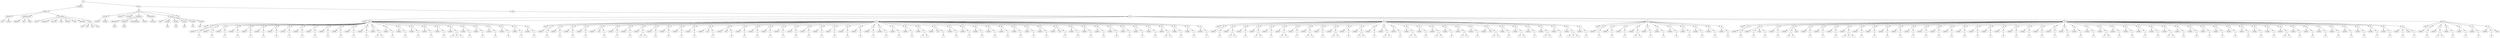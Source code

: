 digraph Tree {
	"t0" [label = "TEI"];
	"t1" [label = "teiHeader"];
	"t2" [label = "fileDesc"];
	"t3" [label = "titleStmt"];
	"t4" [label = "title"];
	"t5" [label = "author"];
	"t6" [label = "publicationStmt"];
	"t7" [label = "publisher"];
	"t8" [label = "idno"];
	"t9" [label = "rights"];
	"t10" [label = "SourceDesc"];
	"t11" [label = "genre"];
	"t12" [label = "inspiration"];
	"t13" [label = "structure"];
	"t14" [label = "type"];
	"t15" [label = "periode"];
	"t16" [label = "taille"];
	"t17" [label = "permalien"];
	"t18" [label = "liens"];
	"t19" [label = "lien"];
	"t20" [label = "lien"];
	"t21" [label = "lien"];
	"t22" [label = "lien"];
	"t23" [label = "text"];
	"t24" [label = "front"];
	"t25" [label = "docTitle"];
	"t26" [label = "titlePart"];
	"t27" [label = "titlePart"];
	"t28" [label = "docDate"];
	"t29" [label = "docAuthor"];
	"t30" [label = "docImprint"];
	"t31" [label = "approbation"];
	"t32" [label = "head"];
	"t33" [label = "privilege"];
	"t34" [label = "head"];
	"t35" [label = "acheveImprime"];
	"t36" [label = "printer"];
	"t37" [label = "performance"];
	"t38" [label = "premiere"];
	"t39" [label = "castList"];
	"t40" [label = "head"];
	"t41" [label = "castItem"];
	"t42" [label = "role"];
	"t43" [label = "castItem"];
	"t44" [label = "role"];
	"t45" [label = "castItem"];
	"t46" [label = "role"];
	"t47" [label = "castItem"];
	"t48" [label = "role"];
	"t49" [label = "castItem"];
	"t50" [label = "role"];
	"t51" [label = "set"];
	"t52" [label = "body"];
	"t53" [label = "div1"];
	"t54" [label = "head"];
	"t55" [label = "div2"];
	"t56" [label = "head"];
	"t57" [label = "sp"];
	"t58" [label = "speaker"];
	"t59" [label = "p"];
	"t60" [label = "s"];
	"t61" [label = "sp"];
	"t62" [label = "speaker"];
	"t63" [label = "p"];
	"t64" [label = "s"];
	"t65" [label = "sp"];
	"t66" [label = "speaker"];
	"t67" [label = "p"];
	"t68" [label = "s"];
	"t69" [label = "sp"];
	"t70" [label = "speaker"];
	"t71" [label = "p"];
	"t72" [label = "s"];
	"t73" [label = "sp"];
	"t74" [label = "speaker"];
	"t75" [label = "p"];
	"t76" [label = "s"];
	"t77" [label = "sp"];
	"t78" [label = "speaker"];
	"t79" [label = "p"];
	"t80" [label = "s"];
	"t81" [label = "sp"];
	"t82" [label = "speaker"];
	"t83" [label = "p"];
	"t84" [label = "s"];
	"t85" [label = "sp"];
	"t86" [label = "speaker"];
	"t87" [label = "p"];
	"t88" [label = "s"];
	"t89" [label = "sp"];
	"t90" [label = "speaker"];
	"t91" [label = "p"];
	"t92" [label = "s"];
	"t93" [label = "sp"];
	"t94" [label = "speaker"];
	"t95" [label = "p"];
	"t96" [label = "s"];
	"t97" [label = "sp"];
	"t98" [label = "speaker"];
	"t99" [label = "p"];
	"t100" [label = "s"];
	"t101" [label = "sp"];
	"t102" [label = "speaker"];
	"t103" [label = "p"];
	"t104" [label = "s"];
	"t105" [label = "sp"];
	"t106" [label = "speaker"];
	"t107" [label = "p"];
	"t108" [label = "s"];
	"t109" [label = "sp"];
	"t110" [label = "speaker"];
	"t111" [label = "p"];
	"t112" [label = "s"];
	"t113" [label = "sp"];
	"t114" [label = "speaker"];
	"t115" [label = "p"];
	"t116" [label = "s"];
	"t117" [label = "s"];
	"t118" [label = "sp"];
	"t119" [label = "speaker"];
	"t120" [label = "p"];
	"t121" [label = "s"];
	"t122" [label = "sp"];
	"t123" [label = "speaker"];
	"t124" [label = "p"];
	"t125" [label = "s"];
	"t126" [label = "sp"];
	"t127" [label = "speaker"];
	"t128" [label = "p"];
	"t129" [label = "s"];
	"t130" [label = "sp"];
	"t131" [label = "speaker"];
	"t132" [label = "p"];
	"t133" [label = "s"];
	"t134" [label = "sp"];
	"t135" [label = "speaker"];
	"t136" [label = "p"];
	"t137" [label = "s"];
	"t138" [label = "sp"];
	"t139" [label = "speaker"];
	"t140" [label = "p"];
	"t141" [label = "s"];
	"t142" [label = "s"];
	"t143" [label = "s"];
	"t144" [label = "sp"];
	"t145" [label = "speaker"];
	"t146" [label = "p"];
	"t147" [label = "s"];
	"t148" [label = "sp"];
	"t149" [label = "speaker"];
	"t150" [label = "p"];
	"t151" [label = "s"];
	"t152" [label = "sp"];
	"t153" [label = "speaker"];
	"t154" [label = "p"];
	"t155" [label = "s"];
	"t156" [label = "sp"];
	"t157" [label = "speaker"];
	"t158" [label = "p"];
	"t159" [label = "s"];
	"t160" [label = "sp"];
	"t161" [label = "speaker"];
	"t162" [label = "p"];
	"t163" [label = "s"];
	"t164" [label = "sp"];
	"t165" [label = "speaker"];
	"t166" [label = "p"];
	"t167" [label = "s"];
	"t168" [label = "div2"];
	"t169" [label = "head"];
	"t170" [label = "sp"];
	"t171" [label = "speaker"];
	"t172" [label = "p"];
	"t173" [label = "s"];
	"t174" [label = "sp"];
	"t175" [label = "speaker"];
	"t176" [label = "p"];
	"t177" [label = "s"];
	"t178" [label = "sp"];
	"t179" [label = "speaker"];
	"t180" [label = "p"];
	"t181" [label = "s"];
	"t182" [label = "sp"];
	"t183" [label = "speaker"];
	"t184" [label = "p"];
	"t185" [label = "s"];
	"t186" [label = "sp"];
	"t187" [label = "speaker"];
	"t188" [label = "note"];
	"t189" [label = "p"];
	"t190" [label = "s"];
	"t191" [label = "sp"];
	"t192" [label = "speaker"];
	"t193" [label = "p"];
	"t194" [label = "s"];
	"t195" [label = "sp"];
	"t196" [label = "speaker"];
	"t197" [label = "p"];
	"t198" [label = "s"];
	"t199" [label = "sp"];
	"t200" [label = "speaker"];
	"t201" [label = "p"];
	"t202" [label = "s"];
	"t203" [label = "s"];
	"t204" [label = "sp"];
	"t205" [label = "speaker"];
	"t206" [label = "p"];
	"t207" [label = "s"];
	"t208" [label = "sp"];
	"t209" [label = "speaker"];
	"t210" [label = "p"];
	"t211" [label = "s"];
	"t212" [label = "sp"];
	"t213" [label = "speaker"];
	"t214" [label = "p"];
	"t215" [label = "s"];
	"t216" [label = "sp"];
	"t217" [label = "speaker"];
	"t218" [label = "p"];
	"t219" [label = "s"];
	"t220" [label = "sp"];
	"t221" [label = "speaker"];
	"t222" [label = "note"];
	"t223" [label = "p"];
	"t224" [label = "s"];
	"t225" [label = "sp"];
	"t226" [label = "speaker"];
	"t227" [label = "note"];
	"t228" [label = "p"];
	"t229" [label = "s"];
	"t230" [label = "sp"];
	"t231" [label = "speaker"];
	"t232" [label = "p"];
	"t233" [label = "s"];
	"t234" [label = "sp"];
	"t235" [label = "speaker"];
	"t236" [label = "p"];
	"t237" [label = "s"];
	"t238" [label = "sp"];
	"t239" [label = "speaker"];
	"t240" [label = "p"];
	"t241" [label = "s"];
	"t242" [label = "sp"];
	"t243" [label = "speaker"];
	"t244" [label = "p"];
	"t245" [label = "s"];
	"t246" [label = "sp"];
	"t247" [label = "speaker"];
	"t248" [label = "p"];
	"t249" [label = "s"];
	"t250" [label = "sp"];
	"t251" [label = "speaker"];
	"t252" [label = "p"];
	"t253" [label = "s"];
	"t254" [label = "sp"];
	"t255" [label = "speaker"];
	"t256" [label = "p"];
	"t257" [label = "s"];
	"t258" [label = "sp"];
	"t259" [label = "speaker"];
	"t260" [label = "p"];
	"t261" [label = "s"];
	"t262" [label = "sp"];
	"t263" [label = "speaker"];
	"t264" [label = "p"];
	"t265" [label = "s"];
	"t266" [label = "sp"];
	"t267" [label = "speaker"];
	"t268" [label = "p"];
	"t269" [label = "s"];
	"t270" [label = "sp"];
	"t271" [label = "speaker"];
	"t272" [label = "p"];
	"t273" [label = "s"];
	"t274" [label = "sp"];
	"t275" [label = "speaker"];
	"t276" [label = "p"];
	"t277" [label = "s"];
	"t278" [label = "sp"];
	"t279" [label = "speaker"];
	"t280" [label = "p"];
	"t281" [label = "s"];
	"t282" [label = "sp"];
	"t283" [label = "speaker"];
	"t284" [label = "p"];
	"t285" [label = "s"];
	"t286" [label = "sp"];
	"t287" [label = "speaker"];
	"t288" [label = "p"];
	"t289" [label = "s"];
	"t290" [label = "s"];
	"t291" [label = "sp"];
	"t292" [label = "speaker"];
	"t293" [label = "note"];
	"t294" [label = "p"];
	"t295" [label = "s"];
	"t296" [label = "sp"];
	"t297" [label = "speaker"];
	"t298" [label = "p"];
	"t299" [label = "s"];
	"t300" [label = "sp"];
	"t301" [label = "speaker"];
	"t302" [label = "p"];
	"t303" [label = "s"];
	"t304" [label = "sp"];
	"t305" [label = "speaker"];
	"t306" [label = "p"];
	"t307" [label = "s"];
	"t308" [label = "sp"];
	"t309" [label = "speaker"];
	"t310" [label = "p"];
	"t311" [label = "s"];
	"t312" [label = "sp"];
	"t313" [label = "speaker"];
	"t314" [label = "p"];
	"t315" [label = "s"];
	"t316" [label = "sp"];
	"t317" [label = "speaker"];
	"t318" [label = "p"];
	"t319" [label = "s"];
	"t320" [label = "sp"];
	"t321" [label = "speaker"];
	"t322" [label = "p"];
	"t323" [label = "s"];
	"t324" [label = "sp"];
	"t325" [label = "speaker"];
	"t326" [label = "p"];
	"t327" [label = "s"];
	"t328" [label = "sp"];
	"t329" [label = "speaker"];
	"t330" [label = "note"];
	"t331" [label = "p"];
	"t332" [label = "s"];
	"t333" [label = "sp"];
	"t334" [label = "speaker"];
	"t335" [label = "p"];
	"t336" [label = "s"];
	"t337" [label = "sp"];
	"t338" [label = "speaker"];
	"t339" [label = "p"];
	"t340" [label = "s"];
	"t341" [label = "sp"];
	"t342" [label = "speaker"];
	"t343" [label = "p"];
	"t344" [label = "s"];
	"t345" [label = "sp"];
	"t346" [label = "speaker"];
	"t347" [label = "p"];
	"t348" [label = "s"];
	"t349" [label = "sp"];
	"t350" [label = "speaker"];
	"t351" [label = "p"];
	"t352" [label = "s"];
	"t353" [label = "sp"];
	"t354" [label = "speaker"];
	"t355" [label = "p"];
	"t356" [label = "s"];
	"t357" [label = "sp"];
	"t358" [label = "speaker"];
	"t359" [label = "p"];
	"t360" [label = "s"];
	"t361" [label = "sp"];
	"t362" [label = "speaker"];
	"t363" [label = "p"];
	"t364" [label = "s"];
	"t365" [label = "s"];
	"t366" [label = "sp"];
	"t367" [label = "speaker"];
	"t368" [label = "p"];
	"t369" [label = "s"];
	"t370" [label = "sp"];
	"t371" [label = "speaker"];
	"t372" [label = "p"];
	"t373" [label = "s"];
	"t374" [label = "sp"];
	"t375" [label = "speaker"];
	"t376" [label = "p"];
	"t377" [label = "s"];
	"t378" [label = "div2"];
	"t379" [label = "head"];
	"t380" [label = "sp"];
	"t381" [label = "speaker"];
	"t382" [label = "p"];
	"t383" [label = "s"];
	"t384" [label = "sp"];
	"t385" [label = "speaker"];
	"t386" [label = "p"];
	"t387" [label = "s"];
	"t388" [label = "s"];
	"t389" [label = "sp"];
	"t390" [label = "speaker"];
	"t391" [label = "p"];
	"t392" [label = "s"];
	"t393" [label = "sp"];
	"t394" [label = "speaker"];
	"t395" [label = "p"];
	"t396" [label = "s"];
	"t397" [label = "s"];
	"t398" [label = "sp"];
	"t399" [label = "speaker"];
	"t400" [label = "p"];
	"t401" [label = "s"];
	"t402" [label = "sp"];
	"t403" [label = "speaker"];
	"t404" [label = "p"];
	"t405" [label = "s"];
	"t406" [label = "s"];
	"t407" [label = "sp"];
	"t408" [label = "speaker"];
	"t409" [label = "p"];
	"t410" [label = "s"];
	"t411" [label = "sp"];
	"t412" [label = "speaker"];
	"t413" [label = "p"];
	"t414" [label = "s"];
	"t415" [label = "s"];
	"t416" [label = "sp"];
	"t417" [label = "speaker"];
	"t418" [label = "p"];
	"t419" [label = "s"];
	"t420" [label = "sp"];
	"t421" [label = "speaker"];
	"t422" [label = "p"];
	"t423" [label = "s"];
	"t424" [label = "s"];
	"t425" [label = "sp"];
	"t426" [label = "speaker"];
	"t427" [label = "p"];
	"t428" [label = "s"];
	"t429" [label = "sp"];
	"t430" [label = "speaker"];
	"t431" [label = "p"];
	"t432" [label = "s"];
	"t433" [label = "s"];
	"t434" [label = "sp"];
	"t435" [label = "speaker"];
	"t436" [label = "p"];
	"t437" [label = "s"];
	"t438" [label = "sp"];
	"t439" [label = "speaker"];
	"t440" [label = "p"];
	"t441" [label = "s"];
	"t442" [label = "s"];
	"t443" [label = "sp"];
	"t444" [label = "speaker"];
	"t445" [label = "p"];
	"t446" [label = "s"];
	"t447" [label = "sp"];
	"t448" [label = "speaker"];
	"t449" [label = "p"];
	"t450" [label = "s"];
	"t451" [label = "s"];
	"t452" [label = "sp"];
	"t453" [label = "speaker"];
	"t454" [label = "p"];
	"t455" [label = "s"];
	"t456" [label = "sp"];
	"t457" [label = "speaker"];
	"t458" [label = "p"];
	"t459" [label = "s"];
	"t460" [label = "s"];
	"t461" [label = "sp"];
	"t462" [label = "speaker"];
	"t463" [label = "p"];
	"t464" [label = "s"];
	"t465" [label = "sp"];
	"t466" [label = "speaker"];
	"t467" [label = "p"];
	"t468" [label = "s"];
	"t469" [label = "s"];
	"t470" [label = "sp"];
	"t471" [label = "speaker"];
	"t472" [label = "p"];
	"t473" [label = "s"];
	"t474" [label = "sp"];
	"t475" [label = "speaker"];
	"t476" [label = "note"];
	"t477" [label = "p"];
	"t478" [label = "s"];
	"t479" [label = "s"];
	"t480" [label = "sp"];
	"t481" [label = "speaker"];
	"t482" [label = "p"];
	"t483" [label = "s"];
	"t484" [label = "sp"];
	"t485" [label = "speaker"];
	"t486" [label = "p"];
	"t487" [label = "s"];
	"t488" [label = "s"];
	"t489" [label = "sp"];
	"t490" [label = "speaker"];
	"t491" [label = "p"];
	"t492" [label = "s"];
	"t493" [label = "sp"];
	"t494" [label = "speaker"];
	"t495" [label = "p"];
	"t496" [label = "s"];
	"t497" [label = "s"];
	"t498" [label = "sp"];
	"t499" [label = "speaker"];
	"t500" [label = "p"];
	"t501" [label = "s"];
	"t502" [label = "sp"];
	"t503" [label = "speaker"];
	"t504" [label = "p"];
	"t505" [label = "s"];
	"t506" [label = "s"];
	"t507" [label = "s"];
	"t508" [label = "sp"];
	"t509" [label = "speaker"];
	"t510" [label = "p"];
	"t511" [label = "s"];
	"t512" [label = "div2"];
	"t513" [label = "head"];
	"t514" [label = "sp"];
	"t515" [label = "speaker"];
	"t516" [label = "p"];
	"t517" [label = "s"];
	"t518" [label = "sp"];
	"t519" [label = "speaker"];
	"t520" [label = "p"];
	"t521" [label = "s"];
	"t522" [label = "sp"];
	"t523" [label = "speaker"];
	"t524" [label = "p"];
	"t525" [label = "s"];
	"t526" [label = "sp"];
	"t527" [label = "speaker"];
	"t528" [label = "p"];
	"t529" [label = "s"];
	"t530" [label = "s"];
	"t531" [label = "sp"];
	"t532" [label = "speaker"];
	"t533" [label = "p"];
	"t534" [label = "s"];
	"t535" [label = "sp"];
	"t536" [label = "speaker"];
	"t537" [label = "p"];
	"t538" [label = "s"];
	"t539" [label = "sp"];
	"t540" [label = "speaker"];
	"t541" [label = "p"];
	"t542" [label = "s"];
	"t543" [label = "sp"];
	"t544" [label = "speaker"];
	"t545" [label = "p"];
	"t546" [label = "s"];
	"t547" [label = "sp"];
	"t548" [label = "speaker"];
	"t549" [label = "p"];
	"t550" [label = "s"];
	"t551" [label = "sp"];
	"t552" [label = "speaker"];
	"t553" [label = "p"];
	"t554" [label = "s"];
	"t555" [label = "sp"];
	"t556" [label = "speaker"];
	"t557" [label = "p"];
	"t558" [label = "s"];
	"t559" [label = "div2"];
	"t560" [label = "head"];
	"t561" [label = "sp"];
	"t562" [label = "speaker"];
	"t563" [label = "p"];
	"t564" [label = "s"];
	"t565" [label = "sp"];
	"t566" [label = "speaker"];
	"t567" [label = "p"];
	"t568" [label = "s"];
	"t569" [label = "stage"];
	"t570" [label = "p"];
	"t571" [label = "s"];
	"t572" [label = "sp"];
	"t573" [label = "speaker"];
	"t574" [label = "p"];
	"t575" [label = "s"];
	"t576" [label = "sp"];
	"t577" [label = "speaker"];
	"t578" [label = "p"];
	"t579" [label = "s"];
	"t580" [label = "s"];
	"t581" [label = "stage"];
	"t582" [label = "sp"];
	"t583" [label = "speaker"];
	"t584" [label = "p"];
	"t585" [label = "s"];
	"t586" [label = "sp"];
	"t587" [label = "speaker"];
	"t588" [label = "p"];
	"t589" [label = "s"];
	"t590" [label = "sp"];
	"t591" [label = "speaker"];
	"t592" [label = "p"];
	"t593" [label = "s"];
	"t594" [label = "sp"];
	"t595" [label = "speaker"];
	"t596" [label = "p"];
	"t597" [label = "s"];
	"t598" [label = "s"];
	"t599" [label = "s"];
	"t600" [label = "sp"];
	"t601" [label = "speaker"];
	"t602" [label = "p"];
	"t603" [label = "s"];
	"t604" [label = "sp"];
	"t605" [label = "speaker"];
	"t606" [label = "p"];
	"t607" [label = "s"];
	"t608" [label = "sp"];
	"t609" [label = "speaker"];
	"t610" [label = "p"];
	"t611" [label = "s"];
	"t612" [label = "sp"];
	"t613" [label = "speaker"];
	"t614" [label = "p"];
	"t615" [label = "s"];
	"t616" [label = "sp"];
	"t617" [label = "speaker"];
	"t618" [label = "p"];
	"t619" [label = "s"];
	"t620" [label = "sp"];
	"t621" [label = "speaker"];
	"t622" [label = "p"];
	"t623" [label = "s"];
	"t624" [label = "sp"];
	"t625" [label = "speaker"];
	"t626" [label = "p"];
	"t627" [label = "s"];
	"t628" [label = "sp"];
	"t629" [label = "speaker"];
	"t630" [label = "p"];
	"t631" [label = "s"];
	"t632" [label = "sp"];
	"t633" [label = "speaker"];
	"t634" [label = "p"];
	"t635" [label = "s"];
	"t636" [label = "sp"];
	"t637" [label = "speaker"];
	"t638" [label = "p"];
	"t639" [label = "s"];
	"t640" [label = "sp"];
	"t641" [label = "speaker"];
	"t642" [label = "p"];
	"t643" [label = "s"];
	"t644" [label = "sp"];
	"t645" [label = "speaker"];
	"t646" [label = "p"];
	"t647" [label = "s"];
	"t648" [label = "sp"];
	"t649" [label = "speaker"];
	"t650" [label = "p"];
	"t651" [label = "s"];
	"t652" [label = "sp"];
	"t653" [label = "speaker"];
	"t654" [label = "p"];
	"t655" [label = "s"];
	"t656" [label = "sp"];
	"t657" [label = "speaker"];
	"t658" [label = "p"];
	"t659" [label = "s"];
	"t660" [label = "sp"];
	"t661" [label = "speaker"];
	"t662" [label = "p"];
	"t663" [label = "s"];
	"t664" [label = "sp"];
	"t665" [label = "speaker"];
	"t666" [label = "p"];
	"t667" [label = "s"];
	"t668" [label = "sp"];
	"t669" [label = "speaker"];
	"t670" [label = "p"];
	"t671" [label = "s"];
	"t672" [label = "sp"];
	"t673" [label = "speaker"];
	"t674" [label = "p"];
	"t675" [label = "s"];
	"t676" [label = "sp"];
	"t677" [label = "speaker"];
	"t678" [label = "p"];
	"t679" [label = "s"];
	"t680" [label = "s"];
	"t681" [label = "sp"];
	"t682" [label = "speaker"];
	"t683" [label = "p"];
	"t684" [label = "s"];
	"t685" [label = "sp"];
	"t686" [label = "speaker"];
	"t687" [label = "p"];
	"t688" [label = "s"];
	"t689" [label = "sp"];
	"t690" [label = "speaker"];
	"t691" [label = "p"];
	"t692" [label = "s"];
	"t693" [label = "sp"];
	"t694" [label = "speaker"];
	"t695" [label = "p"];
	"t696" [label = "s"];
	"t697" [label = "sp"];
	"t698" [label = "speaker"];
	"t699" [label = "p"];
	"t700" [label = "s"];
	"t701" [label = "s"];
	"t702" [label = "sp"];
	"t703" [label = "speaker"];
	"t704" [label = "p"];
	"t705" [label = "s"];
	"t706" [label = "sp"];
	"t707" [label = "speaker"];
	"t708" [label = "p"];
	"t709" [label = "s"];
	"t710" [label = "sp"];
	"t711" [label = "speaker"];
	"t712" [label = "p"];
	"t713" [label = "s"];
	"t714" [label = "sp"];
	"t715" [label = "speaker"];
	"t716" [label = "p"];
	"t717" [label = "s"];
	"t718" [label = "sp"];
	"t719" [label = "speaker"];
	"t720" [label = "p"];
	"t721" [label = "s"];
	"t722" [label = "sp"];
	"t723" [label = "speaker"];
	"t724" [label = "p"];
	"t725" [label = "s"];
	"t726" [label = "sp"];
	"t727" [label = "speaker"];
	"t728" [label = "p"];
	"t729" [label = "s"];
	"t730" [label = "sp"];
	"t731" [label = "speaker"];
	"t732" [label = "p"];
	"t733" [label = "s"];
	"t734" [label = "sp"];
	"t735" [label = "speaker"];
	"t736" [label = "p"];
	"t737" [label = "s"];
	"t738" [label = "s"];
	"t739" [label = "sp"];
	"t740" [label = "speaker"];
	"t741" [label = "p"];
	"t742" [label = "s"];
	"t743" [label = "sp"];
	"t744" [label = "speaker"];
	"t745" [label = "p"];
	"t746" [label = "s"];
	"t747" [label = "sp"];
	"t748" [label = "speaker"];
	"t749" [label = "p"];
	"t750" [label = "s"];
	"t751" [label = "sp"];
	"t752" [label = "speaker"];
	"t753" [label = "p"];
	"t754" [label = "s"];
	"t755" [label = "sp"];
	"t756" [label = "speaker"];
	"t757" [label = "p"];
	"t758" [label = "s"];
	"t759" [label = "sp"];
	"t760" [label = "speaker"];
	"t761" [label = "p"];
	"t762" [label = "s"];
	"t763" [label = "sp"];
	"t764" [label = "speaker"];
	"t765" [label = "p"];
	"t766" [label = "s"];
	"t767" [label = "sp"];
	"t768" [label = "speaker"];
	"t769" [label = "p"];
	"t770" [label = "s"];
	"t771" [label = "sp"];
	"t772" [label = "speaker"];
	"t773" [label = "p"];
	"t774" [label = "s"];
	"t775" [label = "stage"];
	"t776" [label = "p"];
	"t777" [label = "s"];
	"t778" [label = "div2"];
	"t779" [label = "head"];
	"t780" [label = "sp"];
	"t781" [label = "speaker"];
	"t782" [label = "p"];
	"t783" [label = "s"];
	"t784" [label = "sp"];
	"t785" [label = "speaker"];
	"t786" [label = "p"];
	"t787" [label = "s"];
	"t788" [label = "s"];
	"t789" [label = "sp"];
	"t790" [label = "speaker"];
	"t791" [label = "p"];
	"t792" [label = "s"];
	"t793" [label = "sp"];
	"t794" [label = "speaker"];
	"t795" [label = "p"];
	"t796" [label = "s"];
	"t797" [label = "sp"];
	"t798" [label = "speaker"];
	"t799" [label = "p"];
	"t800" [label = "s"];
	"t801" [label = "sp"];
	"t802" [label = "speaker"];
	"t803" [label = "p"];
	"t804" [label = "s"];
	"t805" [label = "stage"];
	"t0" -> "t1";
	"t1" -> "t2";
	"t2" -> "t3";
	"t3" -> "t4";
	"t3" -> "t5";
	"t2" -> "t6";
	"t6" -> "t7";
	"t6" -> "t8";
	"t6" -> "t9";
	"t2" -> "t10";
	"t10" -> "t11";
	"t10" -> "t12";
	"t10" -> "t13";
	"t10" -> "t14";
	"t10" -> "t15";
	"t10" -> "t16";
	"t10" -> "t17";
	"t10" -> "t18";
	"t18" -> "t19";
	"t18" -> "t20";
	"t18" -> "t21";
	"t18" -> "t22";
	"t0" -> "t23";
	"t23" -> "t24";
	"t24" -> "t25";
	"t25" -> "t26";
	"t25" -> "t27";
	"t24" -> "t28";
	"t24" -> "t29";
	"t24" -> "t30";
	"t30" -> "t31";
	"t31" -> "t32";
	"t30" -> "t33";
	"t33" -> "t34";
	"t30" -> "t35";
	"t30" -> "t36";
	"t24" -> "t37";
	"t37" -> "t38";
	"t24" -> "t39";
	"t39" -> "t40";
	"t39" -> "t41";
	"t41" -> "t42";
	"t39" -> "t43";
	"t43" -> "t44";
	"t39" -> "t45";
	"t45" -> "t46";
	"t39" -> "t47";
	"t47" -> "t48";
	"t39" -> "t49";
	"t49" -> "t50";
	"t24" -> "t51";
	"t23" -> "t52";
	"t52" -> "t53";
	"t53" -> "t54";
	"t53" -> "t55";
	"t55" -> "t56";
	"t55" -> "t57";
	"t57" -> "t58";
	"t57" -> "t59";
	"t59" -> "t60";
	"t55" -> "t61";
	"t61" -> "t62";
	"t61" -> "t63";
	"t63" -> "t64";
	"t55" -> "t65";
	"t65" -> "t66";
	"t65" -> "t67";
	"t67" -> "t68";
	"t55" -> "t69";
	"t69" -> "t70";
	"t69" -> "t71";
	"t71" -> "t72";
	"t55" -> "t73";
	"t73" -> "t74";
	"t73" -> "t75";
	"t75" -> "t76";
	"t55" -> "t77";
	"t77" -> "t78";
	"t77" -> "t79";
	"t79" -> "t80";
	"t55" -> "t81";
	"t81" -> "t82";
	"t81" -> "t83";
	"t83" -> "t84";
	"t55" -> "t85";
	"t85" -> "t86";
	"t85" -> "t87";
	"t87" -> "t88";
	"t55" -> "t89";
	"t89" -> "t90";
	"t89" -> "t91";
	"t91" -> "t92";
	"t55" -> "t93";
	"t93" -> "t94";
	"t93" -> "t95";
	"t95" -> "t96";
	"t55" -> "t97";
	"t97" -> "t98";
	"t97" -> "t99";
	"t99" -> "t100";
	"t55" -> "t101";
	"t101" -> "t102";
	"t101" -> "t103";
	"t103" -> "t104";
	"t55" -> "t105";
	"t105" -> "t106";
	"t105" -> "t107";
	"t107" -> "t108";
	"t55" -> "t109";
	"t109" -> "t110";
	"t109" -> "t111";
	"t111" -> "t112";
	"t55" -> "t113";
	"t113" -> "t114";
	"t113" -> "t115";
	"t115" -> "t116";
	"t115" -> "t117";
	"t55" -> "t118";
	"t118" -> "t119";
	"t118" -> "t120";
	"t120" -> "t121";
	"t55" -> "t122";
	"t122" -> "t123";
	"t122" -> "t124";
	"t124" -> "t125";
	"t55" -> "t126";
	"t126" -> "t127";
	"t126" -> "t128";
	"t128" -> "t129";
	"t55" -> "t130";
	"t130" -> "t131";
	"t130" -> "t132";
	"t132" -> "t133";
	"t55" -> "t134";
	"t134" -> "t135";
	"t134" -> "t136";
	"t136" -> "t137";
	"t55" -> "t138";
	"t138" -> "t139";
	"t138" -> "t140";
	"t140" -> "t141";
	"t140" -> "t142";
	"t140" -> "t143";
	"t55" -> "t144";
	"t144" -> "t145";
	"t144" -> "t146";
	"t146" -> "t147";
	"t55" -> "t148";
	"t148" -> "t149";
	"t148" -> "t150";
	"t150" -> "t151";
	"t55" -> "t152";
	"t152" -> "t153";
	"t152" -> "t154";
	"t154" -> "t155";
	"t55" -> "t156";
	"t156" -> "t157";
	"t156" -> "t158";
	"t158" -> "t159";
	"t55" -> "t160";
	"t160" -> "t161";
	"t160" -> "t162";
	"t162" -> "t163";
	"t55" -> "t164";
	"t164" -> "t165";
	"t164" -> "t166";
	"t166" -> "t167";
	"t53" -> "t168";
	"t168" -> "t169";
	"t168" -> "t170";
	"t170" -> "t171";
	"t170" -> "t172";
	"t172" -> "t173";
	"t168" -> "t174";
	"t174" -> "t175";
	"t174" -> "t176";
	"t176" -> "t177";
	"t168" -> "t178";
	"t178" -> "t179";
	"t178" -> "t180";
	"t180" -> "t181";
	"t168" -> "t182";
	"t182" -> "t183";
	"t182" -> "t184";
	"t184" -> "t185";
	"t168" -> "t186";
	"t186" -> "t187";
	"t186" -> "t188";
	"t186" -> "t189";
	"t189" -> "t190";
	"t168" -> "t191";
	"t191" -> "t192";
	"t191" -> "t193";
	"t193" -> "t194";
	"t168" -> "t195";
	"t195" -> "t196";
	"t195" -> "t197";
	"t197" -> "t198";
	"t168" -> "t199";
	"t199" -> "t200";
	"t199" -> "t201";
	"t201" -> "t202";
	"t201" -> "t203";
	"t168" -> "t204";
	"t204" -> "t205";
	"t204" -> "t206";
	"t206" -> "t207";
	"t168" -> "t208";
	"t208" -> "t209";
	"t208" -> "t210";
	"t210" -> "t211";
	"t168" -> "t212";
	"t212" -> "t213";
	"t212" -> "t214";
	"t214" -> "t215";
	"t168" -> "t216";
	"t216" -> "t217";
	"t216" -> "t218";
	"t218" -> "t219";
	"t168" -> "t220";
	"t220" -> "t221";
	"t220" -> "t222";
	"t220" -> "t223";
	"t223" -> "t224";
	"t168" -> "t225";
	"t225" -> "t226";
	"t225" -> "t227";
	"t225" -> "t228";
	"t228" -> "t229";
	"t168" -> "t230";
	"t230" -> "t231";
	"t230" -> "t232";
	"t232" -> "t233";
	"t168" -> "t234";
	"t234" -> "t235";
	"t234" -> "t236";
	"t236" -> "t237";
	"t168" -> "t238";
	"t238" -> "t239";
	"t238" -> "t240";
	"t240" -> "t241";
	"t168" -> "t242";
	"t242" -> "t243";
	"t242" -> "t244";
	"t244" -> "t245";
	"t168" -> "t246";
	"t246" -> "t247";
	"t246" -> "t248";
	"t248" -> "t249";
	"t168" -> "t250";
	"t250" -> "t251";
	"t250" -> "t252";
	"t252" -> "t253";
	"t168" -> "t254";
	"t254" -> "t255";
	"t254" -> "t256";
	"t256" -> "t257";
	"t168" -> "t258";
	"t258" -> "t259";
	"t258" -> "t260";
	"t260" -> "t261";
	"t168" -> "t262";
	"t262" -> "t263";
	"t262" -> "t264";
	"t264" -> "t265";
	"t168" -> "t266";
	"t266" -> "t267";
	"t266" -> "t268";
	"t268" -> "t269";
	"t168" -> "t270";
	"t270" -> "t271";
	"t270" -> "t272";
	"t272" -> "t273";
	"t168" -> "t274";
	"t274" -> "t275";
	"t274" -> "t276";
	"t276" -> "t277";
	"t168" -> "t278";
	"t278" -> "t279";
	"t278" -> "t280";
	"t280" -> "t281";
	"t168" -> "t282";
	"t282" -> "t283";
	"t282" -> "t284";
	"t284" -> "t285";
	"t168" -> "t286";
	"t286" -> "t287";
	"t286" -> "t288";
	"t288" -> "t289";
	"t288" -> "t290";
	"t168" -> "t291";
	"t291" -> "t292";
	"t291" -> "t293";
	"t291" -> "t294";
	"t294" -> "t295";
	"t168" -> "t296";
	"t296" -> "t297";
	"t296" -> "t298";
	"t298" -> "t299";
	"t168" -> "t300";
	"t300" -> "t301";
	"t300" -> "t302";
	"t302" -> "t303";
	"t168" -> "t304";
	"t304" -> "t305";
	"t304" -> "t306";
	"t306" -> "t307";
	"t168" -> "t308";
	"t308" -> "t309";
	"t308" -> "t310";
	"t310" -> "t311";
	"t168" -> "t312";
	"t312" -> "t313";
	"t312" -> "t314";
	"t314" -> "t315";
	"t168" -> "t316";
	"t316" -> "t317";
	"t316" -> "t318";
	"t318" -> "t319";
	"t168" -> "t320";
	"t320" -> "t321";
	"t320" -> "t322";
	"t322" -> "t323";
	"t168" -> "t324";
	"t324" -> "t325";
	"t324" -> "t326";
	"t326" -> "t327";
	"t168" -> "t328";
	"t328" -> "t329";
	"t328" -> "t330";
	"t328" -> "t331";
	"t331" -> "t332";
	"t168" -> "t333";
	"t333" -> "t334";
	"t333" -> "t335";
	"t335" -> "t336";
	"t168" -> "t337";
	"t337" -> "t338";
	"t337" -> "t339";
	"t339" -> "t340";
	"t168" -> "t341";
	"t341" -> "t342";
	"t341" -> "t343";
	"t343" -> "t344";
	"t168" -> "t345";
	"t345" -> "t346";
	"t345" -> "t347";
	"t347" -> "t348";
	"t168" -> "t349";
	"t349" -> "t350";
	"t349" -> "t351";
	"t351" -> "t352";
	"t168" -> "t353";
	"t353" -> "t354";
	"t353" -> "t355";
	"t355" -> "t356";
	"t168" -> "t357";
	"t357" -> "t358";
	"t357" -> "t359";
	"t359" -> "t360";
	"t168" -> "t361";
	"t361" -> "t362";
	"t361" -> "t363";
	"t363" -> "t364";
	"t363" -> "t365";
	"t168" -> "t366";
	"t366" -> "t367";
	"t366" -> "t368";
	"t368" -> "t369";
	"t168" -> "t370";
	"t370" -> "t371";
	"t370" -> "t372";
	"t372" -> "t373";
	"t168" -> "t374";
	"t374" -> "t375";
	"t374" -> "t376";
	"t376" -> "t377";
	"t53" -> "t378";
	"t378" -> "t379";
	"t378" -> "t380";
	"t380" -> "t381";
	"t380" -> "t382";
	"t382" -> "t383";
	"t378" -> "t384";
	"t384" -> "t385";
	"t384" -> "t386";
	"t386" -> "t387";
	"t386" -> "t388";
	"t378" -> "t389";
	"t389" -> "t390";
	"t389" -> "t391";
	"t391" -> "t392";
	"t378" -> "t393";
	"t393" -> "t394";
	"t393" -> "t395";
	"t395" -> "t396";
	"t395" -> "t397";
	"t378" -> "t398";
	"t398" -> "t399";
	"t398" -> "t400";
	"t400" -> "t401";
	"t378" -> "t402";
	"t402" -> "t403";
	"t402" -> "t404";
	"t404" -> "t405";
	"t404" -> "t406";
	"t378" -> "t407";
	"t407" -> "t408";
	"t407" -> "t409";
	"t409" -> "t410";
	"t378" -> "t411";
	"t411" -> "t412";
	"t411" -> "t413";
	"t413" -> "t414";
	"t413" -> "t415";
	"t378" -> "t416";
	"t416" -> "t417";
	"t416" -> "t418";
	"t418" -> "t419";
	"t378" -> "t420";
	"t420" -> "t421";
	"t420" -> "t422";
	"t422" -> "t423";
	"t422" -> "t424";
	"t378" -> "t425";
	"t425" -> "t426";
	"t425" -> "t427";
	"t427" -> "t428";
	"t378" -> "t429";
	"t429" -> "t430";
	"t429" -> "t431";
	"t431" -> "t432";
	"t431" -> "t433";
	"t378" -> "t434";
	"t434" -> "t435";
	"t434" -> "t436";
	"t436" -> "t437";
	"t378" -> "t438";
	"t438" -> "t439";
	"t438" -> "t440";
	"t440" -> "t441";
	"t440" -> "t442";
	"t378" -> "t443";
	"t443" -> "t444";
	"t443" -> "t445";
	"t445" -> "t446";
	"t378" -> "t447";
	"t447" -> "t448";
	"t447" -> "t449";
	"t449" -> "t450";
	"t449" -> "t451";
	"t378" -> "t452";
	"t452" -> "t453";
	"t452" -> "t454";
	"t454" -> "t455";
	"t378" -> "t456";
	"t456" -> "t457";
	"t456" -> "t458";
	"t458" -> "t459";
	"t458" -> "t460";
	"t378" -> "t461";
	"t461" -> "t462";
	"t461" -> "t463";
	"t463" -> "t464";
	"t378" -> "t465";
	"t465" -> "t466";
	"t465" -> "t467";
	"t467" -> "t468";
	"t467" -> "t469";
	"t378" -> "t470";
	"t470" -> "t471";
	"t470" -> "t472";
	"t472" -> "t473";
	"t378" -> "t474";
	"t474" -> "t475";
	"t474" -> "t476";
	"t474" -> "t477";
	"t477" -> "t478";
	"t477" -> "t479";
	"t378" -> "t480";
	"t480" -> "t481";
	"t480" -> "t482";
	"t482" -> "t483";
	"t378" -> "t484";
	"t484" -> "t485";
	"t484" -> "t486";
	"t486" -> "t487";
	"t486" -> "t488";
	"t378" -> "t489";
	"t489" -> "t490";
	"t489" -> "t491";
	"t491" -> "t492";
	"t378" -> "t493";
	"t493" -> "t494";
	"t493" -> "t495";
	"t495" -> "t496";
	"t495" -> "t497";
	"t378" -> "t498";
	"t498" -> "t499";
	"t498" -> "t500";
	"t500" -> "t501";
	"t378" -> "t502";
	"t502" -> "t503";
	"t502" -> "t504";
	"t504" -> "t505";
	"t504" -> "t506";
	"t504" -> "t507";
	"t378" -> "t508";
	"t508" -> "t509";
	"t508" -> "t510";
	"t510" -> "t511";
	"t53" -> "t512";
	"t512" -> "t513";
	"t512" -> "t514";
	"t514" -> "t515";
	"t514" -> "t516";
	"t516" -> "t517";
	"t512" -> "t518";
	"t518" -> "t519";
	"t518" -> "t520";
	"t520" -> "t521";
	"t512" -> "t522";
	"t522" -> "t523";
	"t522" -> "t524";
	"t524" -> "t525";
	"t512" -> "t526";
	"t526" -> "t527";
	"t526" -> "t528";
	"t528" -> "t529";
	"t528" -> "t530";
	"t512" -> "t531";
	"t531" -> "t532";
	"t531" -> "t533";
	"t533" -> "t534";
	"t512" -> "t535";
	"t535" -> "t536";
	"t535" -> "t537";
	"t537" -> "t538";
	"t512" -> "t539";
	"t539" -> "t540";
	"t539" -> "t541";
	"t541" -> "t542";
	"t512" -> "t543";
	"t543" -> "t544";
	"t543" -> "t545";
	"t545" -> "t546";
	"t512" -> "t547";
	"t547" -> "t548";
	"t547" -> "t549";
	"t549" -> "t550";
	"t512" -> "t551";
	"t551" -> "t552";
	"t551" -> "t553";
	"t553" -> "t554";
	"t512" -> "t555";
	"t555" -> "t556";
	"t555" -> "t557";
	"t557" -> "t558";
	"t53" -> "t559";
	"t559" -> "t560";
	"t559" -> "t561";
	"t561" -> "t562";
	"t561" -> "t563";
	"t563" -> "t564";
	"t559" -> "t565";
	"t565" -> "t566";
	"t565" -> "t567";
	"t567" -> "t568";
	"t565" -> "t569";
	"t565" -> "t570";
	"t570" -> "t571";
	"t559" -> "t572";
	"t572" -> "t573";
	"t572" -> "t574";
	"t574" -> "t575";
	"t559" -> "t576";
	"t576" -> "t577";
	"t576" -> "t578";
	"t578" -> "t579";
	"t578" -> "t580";
	"t576" -> "t581";
	"t559" -> "t582";
	"t582" -> "t583";
	"t582" -> "t584";
	"t584" -> "t585";
	"t559" -> "t586";
	"t586" -> "t587";
	"t586" -> "t588";
	"t588" -> "t589";
	"t559" -> "t590";
	"t590" -> "t591";
	"t590" -> "t592";
	"t592" -> "t593";
	"t559" -> "t594";
	"t594" -> "t595";
	"t594" -> "t596";
	"t596" -> "t597";
	"t596" -> "t598";
	"t596" -> "t599";
	"t559" -> "t600";
	"t600" -> "t601";
	"t600" -> "t602";
	"t602" -> "t603";
	"t559" -> "t604";
	"t604" -> "t605";
	"t604" -> "t606";
	"t606" -> "t607";
	"t559" -> "t608";
	"t608" -> "t609";
	"t608" -> "t610";
	"t610" -> "t611";
	"t559" -> "t612";
	"t612" -> "t613";
	"t612" -> "t614";
	"t614" -> "t615";
	"t559" -> "t616";
	"t616" -> "t617";
	"t616" -> "t618";
	"t618" -> "t619";
	"t559" -> "t620";
	"t620" -> "t621";
	"t620" -> "t622";
	"t622" -> "t623";
	"t559" -> "t624";
	"t624" -> "t625";
	"t624" -> "t626";
	"t626" -> "t627";
	"t559" -> "t628";
	"t628" -> "t629";
	"t628" -> "t630";
	"t630" -> "t631";
	"t559" -> "t632";
	"t632" -> "t633";
	"t632" -> "t634";
	"t634" -> "t635";
	"t559" -> "t636";
	"t636" -> "t637";
	"t636" -> "t638";
	"t638" -> "t639";
	"t559" -> "t640";
	"t640" -> "t641";
	"t640" -> "t642";
	"t642" -> "t643";
	"t559" -> "t644";
	"t644" -> "t645";
	"t644" -> "t646";
	"t646" -> "t647";
	"t559" -> "t648";
	"t648" -> "t649";
	"t648" -> "t650";
	"t650" -> "t651";
	"t559" -> "t652";
	"t652" -> "t653";
	"t652" -> "t654";
	"t654" -> "t655";
	"t559" -> "t656";
	"t656" -> "t657";
	"t656" -> "t658";
	"t658" -> "t659";
	"t559" -> "t660";
	"t660" -> "t661";
	"t660" -> "t662";
	"t662" -> "t663";
	"t559" -> "t664";
	"t664" -> "t665";
	"t664" -> "t666";
	"t666" -> "t667";
	"t559" -> "t668";
	"t668" -> "t669";
	"t668" -> "t670";
	"t670" -> "t671";
	"t559" -> "t672";
	"t672" -> "t673";
	"t672" -> "t674";
	"t674" -> "t675";
	"t559" -> "t676";
	"t676" -> "t677";
	"t676" -> "t678";
	"t678" -> "t679";
	"t678" -> "t680";
	"t559" -> "t681";
	"t681" -> "t682";
	"t681" -> "t683";
	"t683" -> "t684";
	"t559" -> "t685";
	"t685" -> "t686";
	"t685" -> "t687";
	"t687" -> "t688";
	"t559" -> "t689";
	"t689" -> "t690";
	"t689" -> "t691";
	"t691" -> "t692";
	"t559" -> "t693";
	"t693" -> "t694";
	"t693" -> "t695";
	"t695" -> "t696";
	"t559" -> "t697";
	"t697" -> "t698";
	"t697" -> "t699";
	"t699" -> "t700";
	"t699" -> "t701";
	"t559" -> "t702";
	"t702" -> "t703";
	"t702" -> "t704";
	"t704" -> "t705";
	"t559" -> "t706";
	"t706" -> "t707";
	"t706" -> "t708";
	"t708" -> "t709";
	"t559" -> "t710";
	"t710" -> "t711";
	"t710" -> "t712";
	"t712" -> "t713";
	"t559" -> "t714";
	"t714" -> "t715";
	"t714" -> "t716";
	"t716" -> "t717";
	"t559" -> "t718";
	"t718" -> "t719";
	"t718" -> "t720";
	"t720" -> "t721";
	"t559" -> "t722";
	"t722" -> "t723";
	"t722" -> "t724";
	"t724" -> "t725";
	"t559" -> "t726";
	"t726" -> "t727";
	"t726" -> "t728";
	"t728" -> "t729";
	"t559" -> "t730";
	"t730" -> "t731";
	"t730" -> "t732";
	"t732" -> "t733";
	"t559" -> "t734";
	"t734" -> "t735";
	"t734" -> "t736";
	"t736" -> "t737";
	"t736" -> "t738";
	"t559" -> "t739";
	"t739" -> "t740";
	"t739" -> "t741";
	"t741" -> "t742";
	"t559" -> "t743";
	"t743" -> "t744";
	"t743" -> "t745";
	"t745" -> "t746";
	"t559" -> "t747";
	"t747" -> "t748";
	"t747" -> "t749";
	"t749" -> "t750";
	"t559" -> "t751";
	"t751" -> "t752";
	"t751" -> "t753";
	"t753" -> "t754";
	"t559" -> "t755";
	"t755" -> "t756";
	"t755" -> "t757";
	"t757" -> "t758";
	"t559" -> "t759";
	"t759" -> "t760";
	"t759" -> "t761";
	"t761" -> "t762";
	"t559" -> "t763";
	"t763" -> "t764";
	"t763" -> "t765";
	"t765" -> "t766";
	"t559" -> "t767";
	"t767" -> "t768";
	"t767" -> "t769";
	"t769" -> "t770";
	"t559" -> "t771";
	"t771" -> "t772";
	"t771" -> "t773";
	"t773" -> "t774";
	"t771" -> "t775";
	"t771" -> "t776";
	"t776" -> "t777";
	"t53" -> "t778";
	"t778" -> "t779";
	"t778" -> "t780";
	"t780" -> "t781";
	"t780" -> "t782";
	"t782" -> "t783";
	"t778" -> "t784";
	"t784" -> "t785";
	"t784" -> "t786";
	"t786" -> "t787";
	"t786" -> "t788";
	"t778" -> "t789";
	"t789" -> "t790";
	"t789" -> "t791";
	"t791" -> "t792";
	"t778" -> "t793";
	"t793" -> "t794";
	"t793" -> "t795";
	"t795" -> "t796";
	"t778" -> "t797";
	"t797" -> "t798";
	"t797" -> "t799";
	"t799" -> "t800";
	"t778" -> "t801";
	"t801" -> "t802";
	"t801" -> "t803";
	"t803" -> "t804";
	"t801" -> "t805";
}
